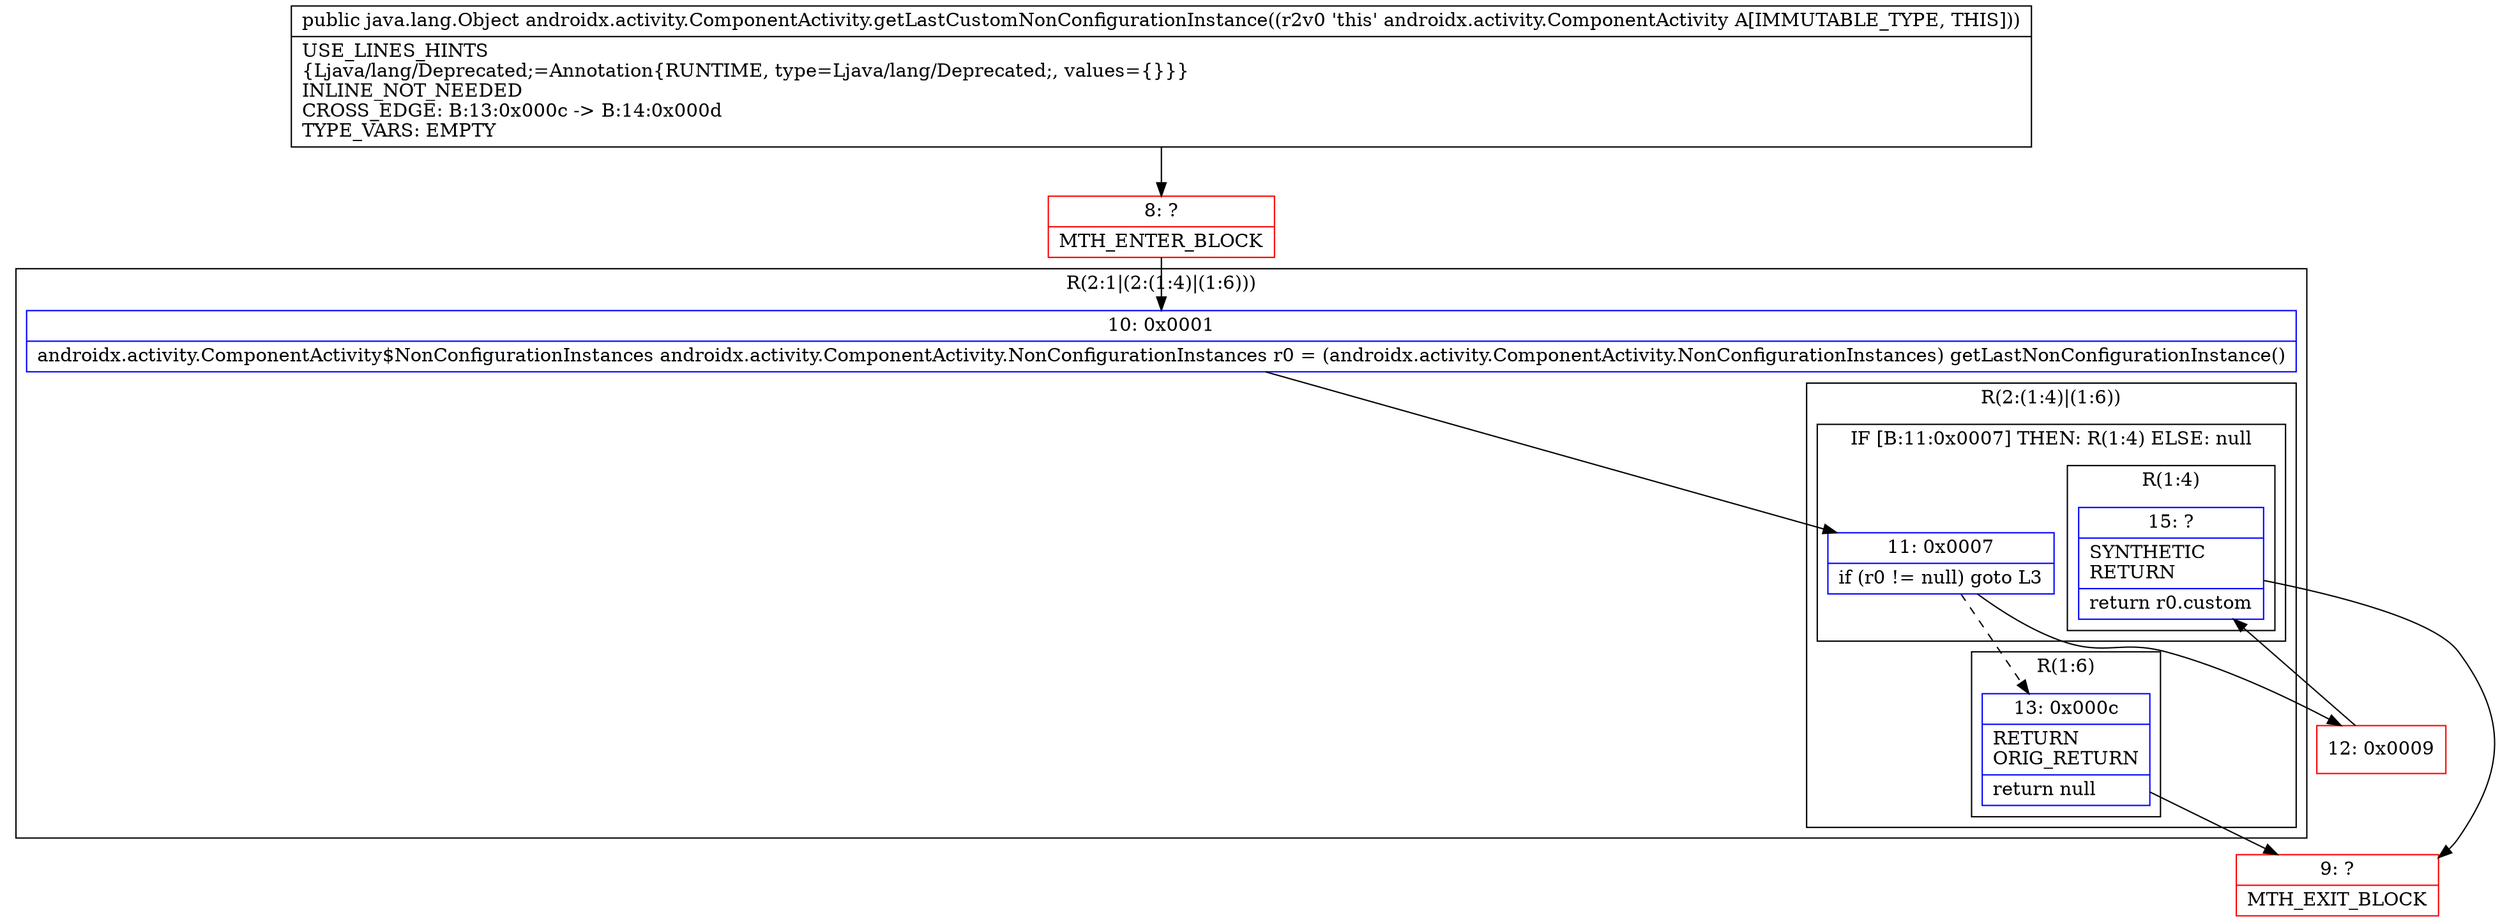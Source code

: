 digraph "CFG forandroidx.activity.ComponentActivity.getLastCustomNonConfigurationInstance()Ljava\/lang\/Object;" {
subgraph cluster_Region_704808520 {
label = "R(2:1|(2:(1:4)|(1:6)))";
node [shape=record,color=blue];
Node_10 [shape=record,label="{10\:\ 0x0001|androidx.activity.ComponentActivity$NonConfigurationInstances androidx.activity.ComponentActivity.NonConfigurationInstances r0 = (androidx.activity.ComponentActivity.NonConfigurationInstances) getLastNonConfigurationInstance()\l}"];
subgraph cluster_Region_1097140963 {
label = "R(2:(1:4)|(1:6))";
node [shape=record,color=blue];
subgraph cluster_IfRegion_404417860 {
label = "IF [B:11:0x0007] THEN: R(1:4) ELSE: null";
node [shape=record,color=blue];
Node_11 [shape=record,label="{11\:\ 0x0007|if (r0 != null) goto L3\l}"];
subgraph cluster_Region_1548212340 {
label = "R(1:4)";
node [shape=record,color=blue];
Node_15 [shape=record,label="{15\:\ ?|SYNTHETIC\lRETURN\l|return r0.custom\l}"];
}
}
subgraph cluster_Region_2142921482 {
label = "R(1:6)";
node [shape=record,color=blue];
Node_13 [shape=record,label="{13\:\ 0x000c|RETURN\lORIG_RETURN\l|return null\l}"];
}
}
}
Node_8 [shape=record,color=red,label="{8\:\ ?|MTH_ENTER_BLOCK\l}"];
Node_12 [shape=record,color=red,label="{12\:\ 0x0009}"];
Node_9 [shape=record,color=red,label="{9\:\ ?|MTH_EXIT_BLOCK\l}"];
MethodNode[shape=record,label="{public java.lang.Object androidx.activity.ComponentActivity.getLastCustomNonConfigurationInstance((r2v0 'this' androidx.activity.ComponentActivity A[IMMUTABLE_TYPE, THIS]))  | USE_LINES_HINTS\l\{Ljava\/lang\/Deprecated;=Annotation\{RUNTIME, type=Ljava\/lang\/Deprecated;, values=\{\}\}\}\lINLINE_NOT_NEEDED\lCROSS_EDGE: B:13:0x000c \-\> B:14:0x000d\lTYPE_VARS: EMPTY\l}"];
MethodNode -> Node_8;Node_10 -> Node_11;
Node_11 -> Node_12;
Node_11 -> Node_13[style=dashed];
Node_15 -> Node_9;
Node_13 -> Node_9;
Node_8 -> Node_10;
Node_12 -> Node_15;
}

